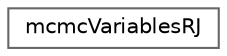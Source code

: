 digraph "Graphical Class Hierarchy"
{
 // LATEX_PDF_SIZE
  bgcolor="transparent";
  edge [fontname=Helvetica,fontsize=10,labelfontname=Helvetica,labelfontsize=10];
  node [fontname=Helvetica,fontsize=10,shape=box,height=0.2,width=0.4];
  rankdir="LR";
  Node0 [id="Node000000",label="mcmcVariablesRJ",height=0.2,width=0.4,color="grey40", fillcolor="white", style="filled",URL="$structmcmcVariablesRJ.html",tooltip=" "];
}
